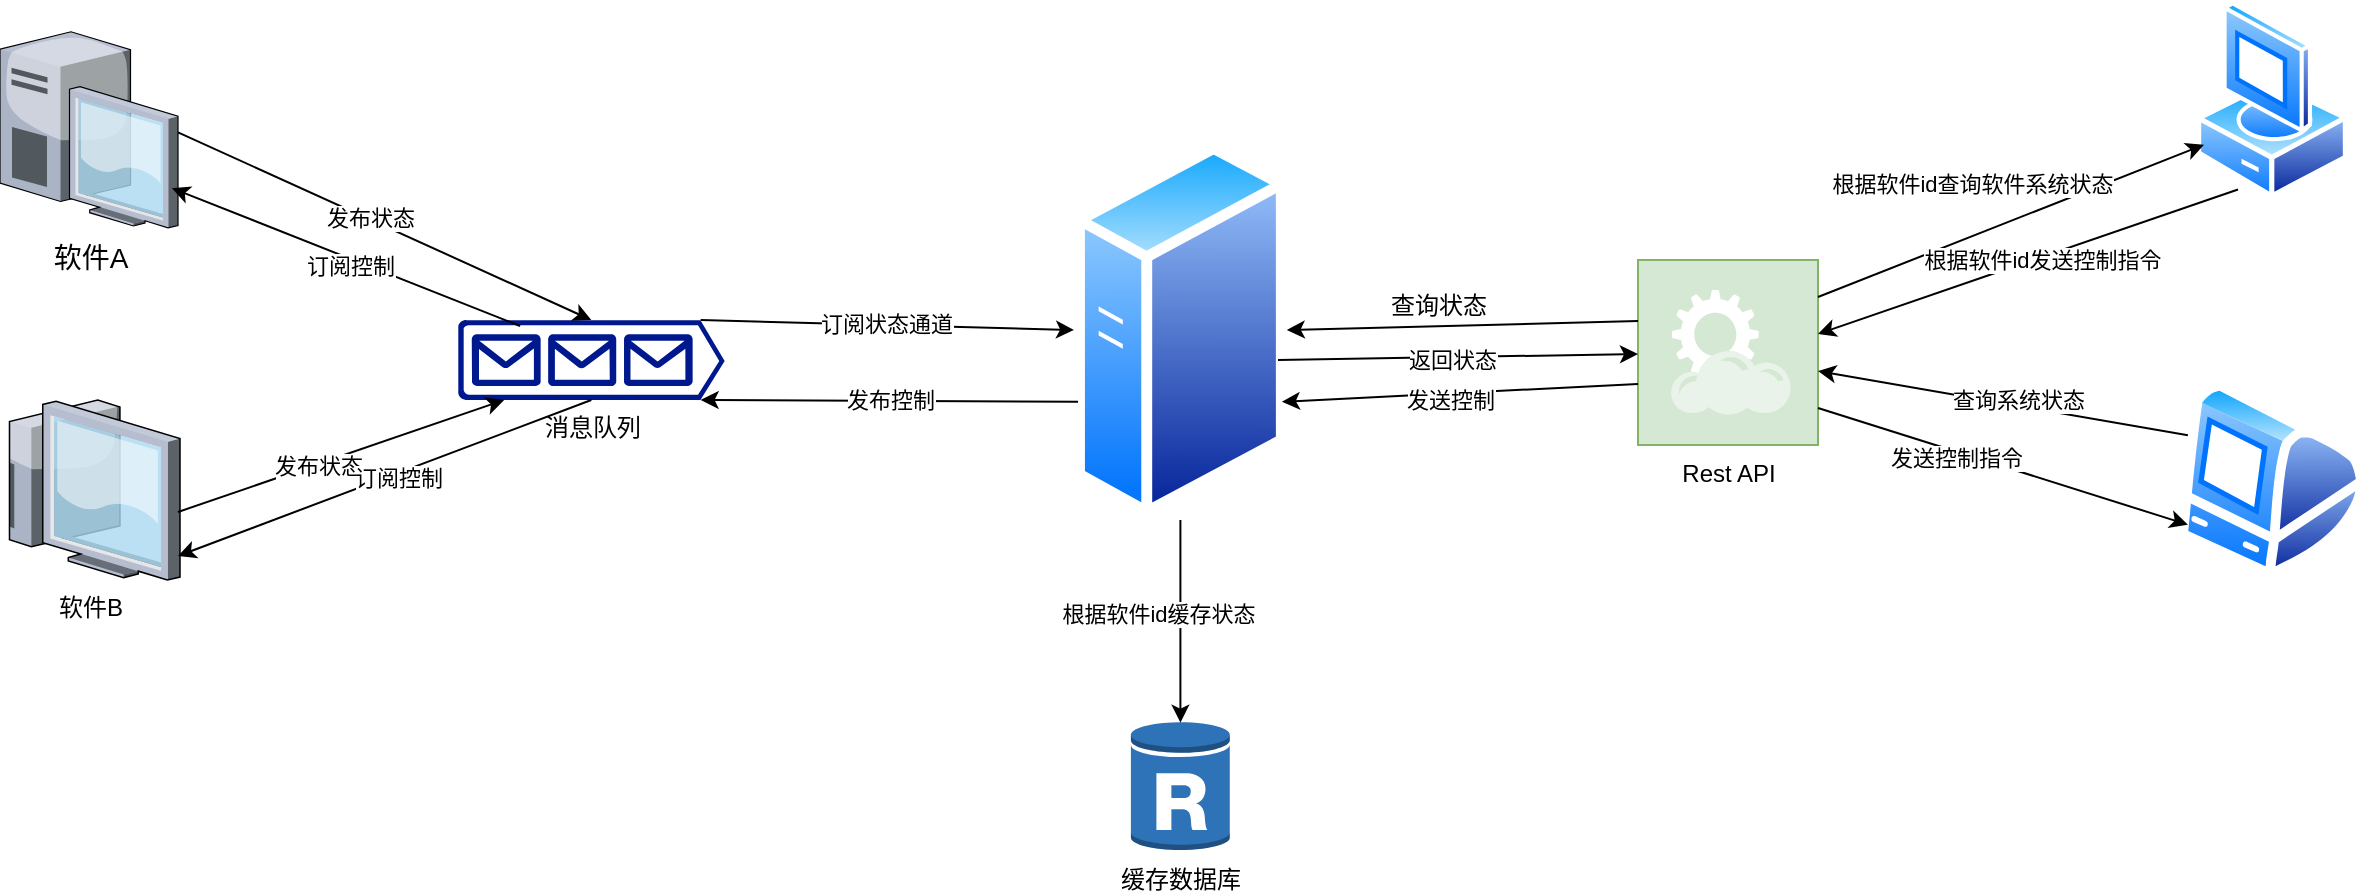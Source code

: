 <mxfile version="26.2.2">
  <diagram name="Page-1" id="e3a06f82-3646-2815-327d-82caf3d4e204">
    <mxGraphModel dx="1428" dy="-398" grid="1" gridSize="10" guides="1" tooltips="1" connect="1" arrows="1" fold="1" page="1" pageScale="1.5" pageWidth="1169" pageHeight="826" background="none" math="0" shadow="0">
      <root>
        <mxCell id="0" style=";html=1;" />
        <mxCell id="1" style=";html=1;" parent="0" />
        <mxCell id="N6KdrmM_uUTVGanMinKD-1" value="软件A" style="verticalLabelPosition=bottom;aspect=fixed;html=1;verticalAlign=top;strokeColor=none;shape=mxgraph.citrix.desktop;fillColor=#66B2FF;gradientColor=#0066CC;fontSize=14;" parent="1" vertex="1">
          <mxGeometry x="301" y="1455.88" width="89" height="98" as="geometry" />
        </mxCell>
        <mxCell id="N6KdrmM_uUTVGanMinKD-5" value="消息队列" style="sketch=0;aspect=fixed;pointerEvents=1;shadow=0;dashed=0;html=1;strokeColor=none;labelPosition=center;verticalLabelPosition=bottom;verticalAlign=top;align=center;fillColor=#00188D;shape=mxgraph.azure.queue_generic" parent="1" vertex="1">
          <mxGeometry x="530" y="1600" width="133.33" height="40" as="geometry" />
        </mxCell>
        <mxCell id="N6KdrmM_uUTVGanMinKD-8" value="" style="image;aspect=fixed;perimeter=ellipsePerimeter;html=1;align=center;shadow=0;dashed=0;spacingTop=3;image=img/lib/active_directory/generic_server.svg;" parent="1" vertex="1">
          <mxGeometry x="838" y="1510" width="106.4" height="190" as="geometry" />
        </mxCell>
        <mxCell id="N6KdrmM_uUTVGanMinKD-9" value="缓存数据库" style="outlineConnect=0;dashed=0;verticalLabelPosition=bottom;verticalAlign=top;align=center;html=1;shape=mxgraph.aws3.rds_db_instance_read_replica;fillColor=#2E73B8;gradientColor=none;" parent="1" vertex="1">
          <mxGeometry x="866.45" y="1800" width="49.5" height="66" as="geometry" />
        </mxCell>
        <mxCell id="N6KdrmM_uUTVGanMinKD-10" value="" style="image;aspect=fixed;perimeter=ellipsePerimeter;html=1;align=center;shadow=0;dashed=0;spacingTop=3;image=img/lib/active_directory/vista_client.svg;" parent="1" vertex="1">
          <mxGeometry x="1399" y="1440" width="76" height="100" as="geometry" />
        </mxCell>
        <mxCell id="N6KdrmM_uUTVGanMinKD-11" value="" style="image;aspect=fixed;perimeter=ellipsePerimeter;html=1;align=center;shadow=0;dashed=0;spacingTop=3;image=img/lib/active_directory/mac_client.svg;" parent="1" vertex="1">
          <mxGeometry x="1390" y="1630" width="94" height="100" as="geometry" />
        </mxCell>
        <mxCell id="N6KdrmM_uUTVGanMinKD-13" value="软件B" style="verticalLabelPosition=bottom;sketch=0;aspect=fixed;html=1;verticalAlign=top;strokeColor=none;align=center;outlineConnect=0;shape=mxgraph.citrix.thin_client;" parent="1" vertex="1">
          <mxGeometry x="301" y="1640" width="90" height="90" as="geometry" />
        </mxCell>
        <mxCell id="N6KdrmM_uUTVGanMinKD-16" value="Rest API" style="shadow=0;dashed=0;html=1;strokeColor=#82b366;fillColor=#d5e8d4;labelPosition=center;verticalLabelPosition=bottom;verticalAlign=top;align=center;outlineConnect=0;shape=mxgraph.veeam.2d.restful_apis;points=[[0,0.33,0,0,0],[0,0.5,0,0,0],[0,0.67,0,0,0],[1,0.2,0,0,0],[1,0.4,0,0,0],[1,0.6,0,0,0],[1,0.8,0,0,0]];" parent="1" vertex="1">
          <mxGeometry x="1120" y="1570" width="90" height="92.5" as="geometry" />
        </mxCell>
        <mxCell id="xhLkIpY-koGyzuCt2MT0-5" value="" style="endArrow=classic;html=1;rounded=0;exitX=1;exitY=0.513;exitDx=0;exitDy=0;exitPerimeter=0;entryX=0.5;entryY=0;entryDx=0;entryDy=0;entryPerimeter=0;" edge="1" parent="1" source="N6KdrmM_uUTVGanMinKD-1" target="N6KdrmM_uUTVGanMinKD-5">
          <mxGeometry width="50" height="50" relative="1" as="geometry">
            <mxPoint x="500" y="1490" as="sourcePoint" />
            <mxPoint x="550" y="1440" as="targetPoint" />
          </mxGeometry>
        </mxCell>
        <mxCell id="xhLkIpY-koGyzuCt2MT0-6" value="发布状态" style="edgeLabel;html=1;align=center;verticalAlign=middle;resizable=0;points=[];" vertex="1" connectable="0" parent="xhLkIpY-koGyzuCt2MT0-5">
          <mxGeometry x="-0.077" y="1" relative="1" as="geometry">
            <mxPoint as="offset" />
          </mxGeometry>
        </mxCell>
        <mxCell id="xhLkIpY-koGyzuCt2MT0-7" value="" style="endArrow=classic;html=1;rounded=0;exitX=0.233;exitY=0.075;exitDx=0;exitDy=0;exitPerimeter=0;entryX=0.966;entryY=0.798;entryDx=0;entryDy=0;entryPerimeter=0;" edge="1" parent="1" source="N6KdrmM_uUTVGanMinKD-5" target="N6KdrmM_uUTVGanMinKD-1">
          <mxGeometry width="50" height="50" relative="1" as="geometry">
            <mxPoint x="450" y="1630" as="sourcePoint" />
            <mxPoint x="500" y="1580" as="targetPoint" />
          </mxGeometry>
        </mxCell>
        <mxCell id="xhLkIpY-koGyzuCt2MT0-8" value="订阅控制" style="edgeLabel;html=1;align=center;verticalAlign=middle;resizable=0;points=[];" vertex="1" connectable="0" parent="xhLkIpY-koGyzuCt2MT0-7">
          <mxGeometry x="-0.028" y="3" relative="1" as="geometry">
            <mxPoint as="offset" />
          </mxGeometry>
        </mxCell>
        <mxCell id="xhLkIpY-koGyzuCt2MT0-9" value="" style="endArrow=classic;html=1;rounded=0;entryX=0.173;entryY=1;entryDx=0;entryDy=0;entryPerimeter=0;exitX=0.989;exitY=0.622;exitDx=0;exitDy=0;exitPerimeter=0;" edge="1" parent="1" source="N6KdrmM_uUTVGanMinKD-13" target="N6KdrmM_uUTVGanMinKD-5">
          <mxGeometry width="50" height="50" relative="1" as="geometry">
            <mxPoint x="470" y="1800" as="sourcePoint" />
            <mxPoint x="520" y="1750" as="targetPoint" />
          </mxGeometry>
        </mxCell>
        <mxCell id="xhLkIpY-koGyzuCt2MT0-10" value="发布状态" style="edgeLabel;html=1;align=center;verticalAlign=middle;resizable=0;points=[];" vertex="1" connectable="0" parent="xhLkIpY-koGyzuCt2MT0-9">
          <mxGeometry x="-0.146" y="-1" relative="1" as="geometry">
            <mxPoint as="offset" />
          </mxGeometry>
        </mxCell>
        <mxCell id="xhLkIpY-koGyzuCt2MT0-11" value="" style="endArrow=classic;html=1;rounded=0;exitX=0.5;exitY=1;exitDx=0;exitDy=0;exitPerimeter=0;entryX=0.989;entryY=0.867;entryDx=0;entryDy=0;entryPerimeter=0;" edge="1" parent="1" source="N6KdrmM_uUTVGanMinKD-5" target="N6KdrmM_uUTVGanMinKD-13">
          <mxGeometry width="50" height="50" relative="1" as="geometry">
            <mxPoint x="490" y="1780" as="sourcePoint" />
            <mxPoint x="540" y="1730" as="targetPoint" />
          </mxGeometry>
        </mxCell>
        <mxCell id="xhLkIpY-koGyzuCt2MT0-12" value="订阅控制" style="edgeLabel;html=1;align=center;verticalAlign=middle;resizable=0;points=[];" vertex="1" connectable="0" parent="xhLkIpY-koGyzuCt2MT0-11">
          <mxGeometry x="-0.053" y="2" relative="1" as="geometry">
            <mxPoint as="offset" />
          </mxGeometry>
        </mxCell>
        <mxCell id="xhLkIpY-koGyzuCt2MT0-14" value="" style="endArrow=classic;html=1;rounded=0;exitX=0.91;exitY=0;exitDx=0;exitDy=0;exitPerimeter=0;entryX=0;entryY=0.5;entryDx=0;entryDy=0;" edge="1" parent="1" source="N6KdrmM_uUTVGanMinKD-5" target="N6KdrmM_uUTVGanMinKD-8">
          <mxGeometry width="50" height="50" relative="1" as="geometry">
            <mxPoint x="670" y="1800" as="sourcePoint" />
            <mxPoint x="720" y="1750" as="targetPoint" />
          </mxGeometry>
        </mxCell>
        <mxCell id="xhLkIpY-koGyzuCt2MT0-15" value="订阅状态通道" style="edgeLabel;html=1;align=center;verticalAlign=middle;resizable=0;points=[];" vertex="1" connectable="0" parent="xhLkIpY-koGyzuCt2MT0-14">
          <mxGeometry x="-0.008" y="1" relative="1" as="geometry">
            <mxPoint as="offset" />
          </mxGeometry>
        </mxCell>
        <mxCell id="xhLkIpY-koGyzuCt2MT0-16" value="" style="endArrow=classic;html=1;rounded=0;exitX=0.5;exitY=1;exitDx=0;exitDy=0;entryX=0.5;entryY=0.02;entryDx=0;entryDy=0;entryPerimeter=0;" edge="1" parent="1" source="N6KdrmM_uUTVGanMinKD-8" target="N6KdrmM_uUTVGanMinKD-9">
          <mxGeometry width="50" height="50" relative="1" as="geometry">
            <mxPoint x="720" y="1820" as="sourcePoint" />
            <mxPoint x="770" y="1770" as="targetPoint" />
          </mxGeometry>
        </mxCell>
        <mxCell id="xhLkIpY-koGyzuCt2MT0-17" value="根据软件id缓存状态" style="edgeLabel;html=1;align=center;verticalAlign=middle;resizable=0;points=[];" vertex="1" connectable="0" parent="xhLkIpY-koGyzuCt2MT0-16">
          <mxGeometry x="-0.072" y="2" relative="1" as="geometry">
            <mxPoint x="-13" as="offset" />
          </mxGeometry>
        </mxCell>
        <mxCell id="xhLkIpY-koGyzuCt2MT0-18" value="" style="endArrow=classic;html=1;rounded=0;exitX=0.019;exitY=0.689;exitDx=0;exitDy=0;exitPerimeter=0;entryX=0.91;entryY=1;entryDx=0;entryDy=0;entryPerimeter=0;" edge="1" parent="1" source="N6KdrmM_uUTVGanMinKD-8" target="N6KdrmM_uUTVGanMinKD-5">
          <mxGeometry width="50" height="50" relative="1" as="geometry">
            <mxPoint x="680" y="1760" as="sourcePoint" />
            <mxPoint x="730" y="1710" as="targetPoint" />
          </mxGeometry>
        </mxCell>
        <mxCell id="xhLkIpY-koGyzuCt2MT0-19" value="发布控制" style="edgeLabel;html=1;align=center;verticalAlign=middle;resizable=0;points=[];" vertex="1" connectable="0" parent="xhLkIpY-koGyzuCt2MT0-18">
          <mxGeometry x="-0.003" y="-1" relative="1" as="geometry">
            <mxPoint as="offset" />
          </mxGeometry>
        </mxCell>
        <mxCell id="xhLkIpY-koGyzuCt2MT0-22" value="" style="endArrow=classic;html=1;rounded=0;entryX=0;entryY=0.75;entryDx=0;entryDy=0;exitX=1;exitY=0.2;exitDx=0;exitDy=0;exitPerimeter=0;" edge="1" parent="1" source="N6KdrmM_uUTVGanMinKD-16" target="N6KdrmM_uUTVGanMinKD-10">
          <mxGeometry width="50" height="50" relative="1" as="geometry">
            <mxPoint x="1210" y="1550" as="sourcePoint" />
            <mxPoint x="1270" y="1710" as="targetPoint" />
          </mxGeometry>
        </mxCell>
        <mxCell id="xhLkIpY-koGyzuCt2MT0-23" value="根据软件id查询软件系统状态" style="edgeLabel;html=1;align=center;verticalAlign=middle;resizable=0;points=[];" vertex="1" connectable="0" parent="xhLkIpY-koGyzuCt2MT0-22">
          <mxGeometry x="-0.132" y="-3" relative="1" as="geometry">
            <mxPoint x="-8" y="-27" as="offset" />
          </mxGeometry>
        </mxCell>
        <mxCell id="xhLkIpY-koGyzuCt2MT0-24" value="" style="endArrow=classic;html=1;rounded=0;exitX=0.25;exitY=1;exitDx=0;exitDy=0;entryX=1;entryY=0.4;entryDx=0;entryDy=0;entryPerimeter=0;" edge="1" parent="1" source="N6KdrmM_uUTVGanMinKD-10" target="N6KdrmM_uUTVGanMinKD-16">
          <mxGeometry width="50" height="50" relative="1" as="geometry">
            <mxPoint x="1200" y="1710" as="sourcePoint" />
            <mxPoint x="1270" y="1610" as="targetPoint" />
          </mxGeometry>
        </mxCell>
        <mxCell id="xhLkIpY-koGyzuCt2MT0-25" value="根据软件id发送控制指令" style="edgeLabel;html=1;align=center;verticalAlign=middle;resizable=0;points=[];" vertex="1" connectable="0" parent="xhLkIpY-koGyzuCt2MT0-24">
          <mxGeometry x="-0.062" y="1" relative="1" as="geometry">
            <mxPoint as="offset" />
          </mxGeometry>
        </mxCell>
        <mxCell id="xhLkIpY-koGyzuCt2MT0-26" value="" style="endArrow=classic;html=1;rounded=0;exitX=0;exitY=0.25;exitDx=0;exitDy=0;entryX=1;entryY=0.6;entryDx=0;entryDy=0;entryPerimeter=0;" edge="1" parent="1" source="N6KdrmM_uUTVGanMinKD-11" target="N6KdrmM_uUTVGanMinKD-16">
          <mxGeometry width="50" height="50" relative="1" as="geometry">
            <mxPoint x="1160" y="1830" as="sourcePoint" />
            <mxPoint x="1180" y="1700" as="targetPoint" />
          </mxGeometry>
        </mxCell>
        <mxCell id="xhLkIpY-koGyzuCt2MT0-28" value="查询系统状态" style="edgeLabel;html=1;align=center;verticalAlign=middle;resizable=0;points=[];" vertex="1" connectable="0" parent="xhLkIpY-koGyzuCt2MT0-26">
          <mxGeometry x="-0.068" y="-3" relative="1" as="geometry">
            <mxPoint as="offset" />
          </mxGeometry>
        </mxCell>
        <mxCell id="xhLkIpY-koGyzuCt2MT0-27" value="" style="endArrow=classic;html=1;rounded=0;entryX=0;entryY=0.75;entryDx=0;entryDy=0;exitX=1;exitY=0.8;exitDx=0;exitDy=0;exitPerimeter=0;" edge="1" parent="1" source="N6KdrmM_uUTVGanMinKD-16" target="N6KdrmM_uUTVGanMinKD-11">
          <mxGeometry width="50" height="50" relative="1" as="geometry">
            <mxPoint x="1140" y="1780" as="sourcePoint" />
            <mxPoint x="1004" y="1745" as="targetPoint" />
          </mxGeometry>
        </mxCell>
        <mxCell id="xhLkIpY-koGyzuCt2MT0-29" value="发送控制指令" style="edgeLabel;html=1;align=center;verticalAlign=middle;resizable=0;points=[];" vertex="1" connectable="0" parent="xhLkIpY-koGyzuCt2MT0-27">
          <mxGeometry x="-0.244" y="-3" relative="1" as="geometry">
            <mxPoint as="offset" />
          </mxGeometry>
        </mxCell>
        <mxCell id="xhLkIpY-koGyzuCt2MT0-30" value="" style="endArrow=classic;html=1;rounded=0;exitX=0;exitY=0.33;exitDx=0;exitDy=0;exitPerimeter=0;entryX=1;entryY=0.5;entryDx=0;entryDy=0;" edge="1" parent="1" source="N6KdrmM_uUTVGanMinKD-16" target="N6KdrmM_uUTVGanMinKD-8">
          <mxGeometry width="50" height="50" relative="1" as="geometry">
            <mxPoint x="1090" y="1860" as="sourcePoint" />
            <mxPoint x="1140" y="1810" as="targetPoint" />
          </mxGeometry>
        </mxCell>
        <mxCell id="xhLkIpY-koGyzuCt2MT0-31" value="查询状态" style="text;html=1;align=center;verticalAlign=middle;resizable=0;points=[];autosize=1;strokeColor=none;fillColor=none;" vertex="1" parent="1">
          <mxGeometry x="985" y="1578" width="70" height="30" as="geometry" />
        </mxCell>
        <mxCell id="xhLkIpY-koGyzuCt2MT0-32" value="" style="endArrow=classic;html=1;rounded=0;" edge="1" parent="1" target="N6KdrmM_uUTVGanMinKD-16">
          <mxGeometry width="50" height="50" relative="1" as="geometry">
            <mxPoint x="940" y="1620" as="sourcePoint" />
            <mxPoint x="1150" y="1770" as="targetPoint" />
          </mxGeometry>
        </mxCell>
        <mxCell id="xhLkIpY-koGyzuCt2MT0-33" value="返回状态" style="edgeLabel;html=1;align=center;verticalAlign=middle;resizable=0;points=[];" vertex="1" connectable="0" parent="xhLkIpY-koGyzuCt2MT0-32">
          <mxGeometry x="-0.034" y="-1" relative="1" as="geometry">
            <mxPoint as="offset" />
          </mxGeometry>
        </mxCell>
        <mxCell id="xhLkIpY-koGyzuCt2MT0-34" value="" style="endArrow=classic;html=1;rounded=0;entryX=0.977;entryY=0.689;entryDx=0;entryDy=0;exitX=0;exitY=0.67;exitDx=0;exitDy=0;exitPerimeter=0;entryPerimeter=0;" edge="1" parent="1" source="N6KdrmM_uUTVGanMinKD-16" target="N6KdrmM_uUTVGanMinKD-8">
          <mxGeometry width="50" height="50" relative="1" as="geometry">
            <mxPoint x="1050" y="1820" as="sourcePoint" />
            <mxPoint x="1100" y="1770" as="targetPoint" />
          </mxGeometry>
        </mxCell>
        <mxCell id="xhLkIpY-koGyzuCt2MT0-35" value="发送控制" style="edgeLabel;html=1;align=center;verticalAlign=middle;resizable=0;points=[];" vertex="1" connectable="0" parent="xhLkIpY-koGyzuCt2MT0-34">
          <mxGeometry x="0.058" y="3" relative="1" as="geometry">
            <mxPoint as="offset" />
          </mxGeometry>
        </mxCell>
      </root>
    </mxGraphModel>
  </diagram>
</mxfile>
